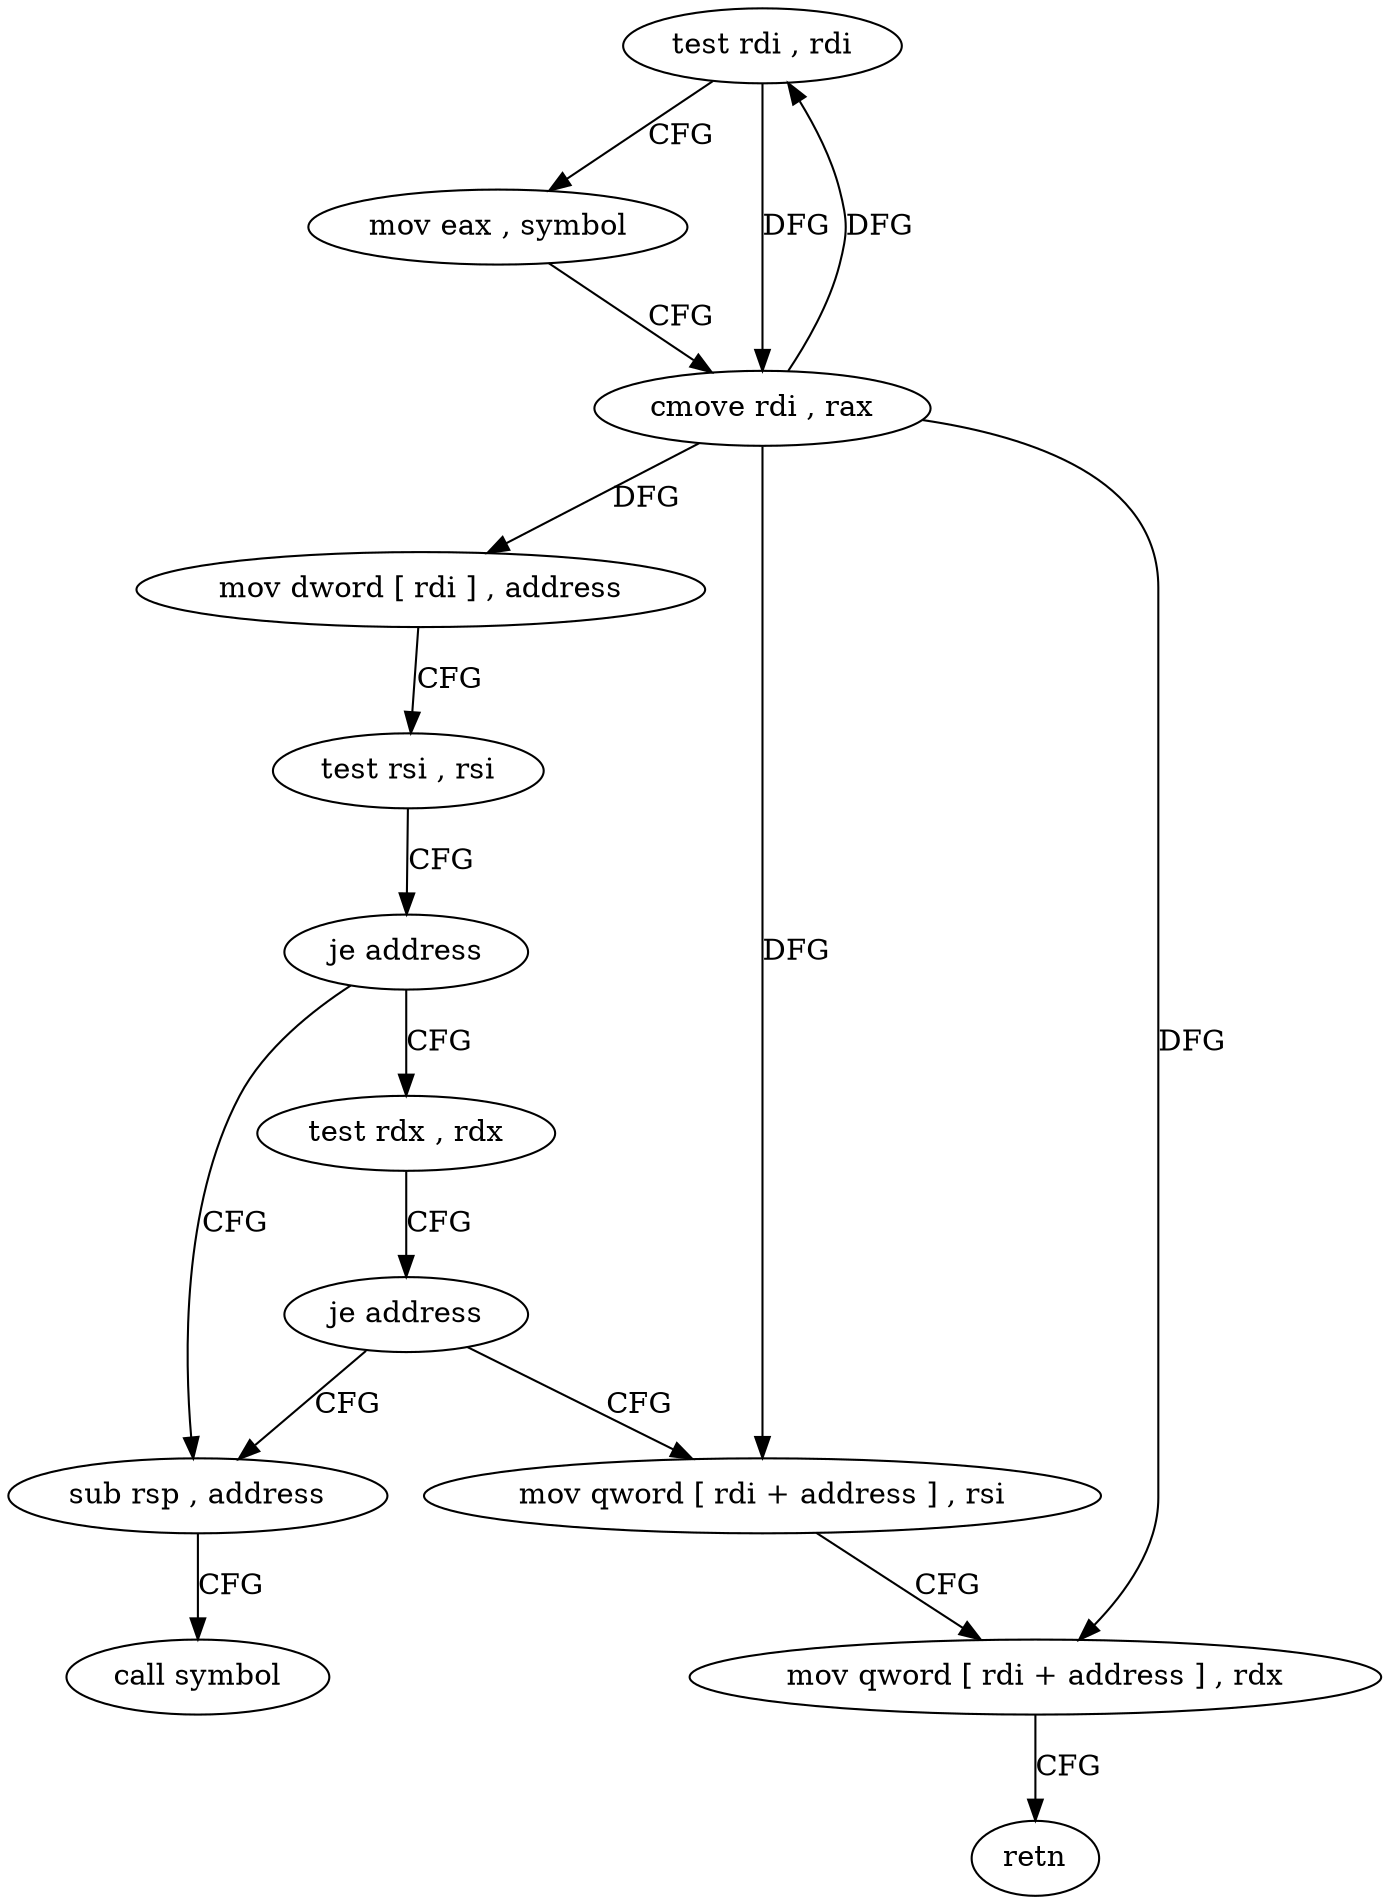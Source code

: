 digraph "func" {
"4316796" [label = "test rdi , rdi" ]
"4316799" [label = "mov eax , symbol" ]
"4316804" [label = "cmove rdi , rax" ]
"4316808" [label = "mov dword [ rdi ] , address" ]
"4316814" [label = "test rsi , rsi" ]
"4316817" [label = "je address" ]
"4316833" [label = "sub rsp , address" ]
"4316819" [label = "test rdx , rdx" ]
"4316837" [label = "call symbol" ]
"4316822" [label = "je address" ]
"4316824" [label = "mov qword [ rdi + address ] , rsi" ]
"4316828" [label = "mov qword [ rdi + address ] , rdx" ]
"4316832" [label = "retn" ]
"4316796" -> "4316799" [ label = "CFG" ]
"4316796" -> "4316804" [ label = "DFG" ]
"4316799" -> "4316804" [ label = "CFG" ]
"4316804" -> "4316808" [ label = "DFG" ]
"4316804" -> "4316796" [ label = "DFG" ]
"4316804" -> "4316824" [ label = "DFG" ]
"4316804" -> "4316828" [ label = "DFG" ]
"4316808" -> "4316814" [ label = "CFG" ]
"4316814" -> "4316817" [ label = "CFG" ]
"4316817" -> "4316833" [ label = "CFG" ]
"4316817" -> "4316819" [ label = "CFG" ]
"4316833" -> "4316837" [ label = "CFG" ]
"4316819" -> "4316822" [ label = "CFG" ]
"4316822" -> "4316833" [ label = "CFG" ]
"4316822" -> "4316824" [ label = "CFG" ]
"4316824" -> "4316828" [ label = "CFG" ]
"4316828" -> "4316832" [ label = "CFG" ]
}
